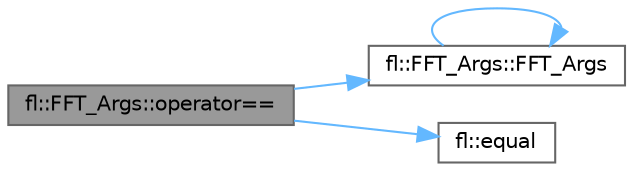 digraph "fl::FFT_Args::operator=="
{
 // INTERACTIVE_SVG=YES
 // LATEX_PDF_SIZE
  bgcolor="transparent";
  edge [fontname=Helvetica,fontsize=10,labelfontname=Helvetica,labelfontsize=10];
  node [fontname=Helvetica,fontsize=10,shape=box,height=0.2,width=0.4];
  rankdir="LR";
  Node1 [id="Node000001",label="fl::FFT_Args::operator==",height=0.2,width=0.4,color="gray40", fillcolor="grey60", style="filled", fontcolor="black",tooltip=" "];
  Node1 -> Node2 [id="edge1_Node000001_Node000002",color="steelblue1",style="solid",tooltip=" "];
  Node2 [id="Node000002",label="fl::FFT_Args::FFT_Args",height=0.2,width=0.4,color="grey40", fillcolor="white", style="filled",URL="$de/d63/structfl_1_1_f_f_t___args_a5daf8aad291089c6f9ccc7ff37f99300.html#a5daf8aad291089c6f9ccc7ff37f99300",tooltip=" "];
  Node2 -> Node2 [id="edge2_Node000002_Node000002",color="steelblue1",style="solid",tooltip=" "];
  Node1 -> Node3 [id="edge3_Node000001_Node000003",color="steelblue1",style="solid",tooltip=" "];
  Node3 [id="Node000003",label="fl::equal",height=0.2,width=0.4,color="grey40", fillcolor="white", style="filled",URL="$d4/d36/namespacefl_acdddf03e2d40b1af890e252ac40a9e1f.html#acdddf03e2d40b1af890e252ac40a9e1f",tooltip=" "];
}

